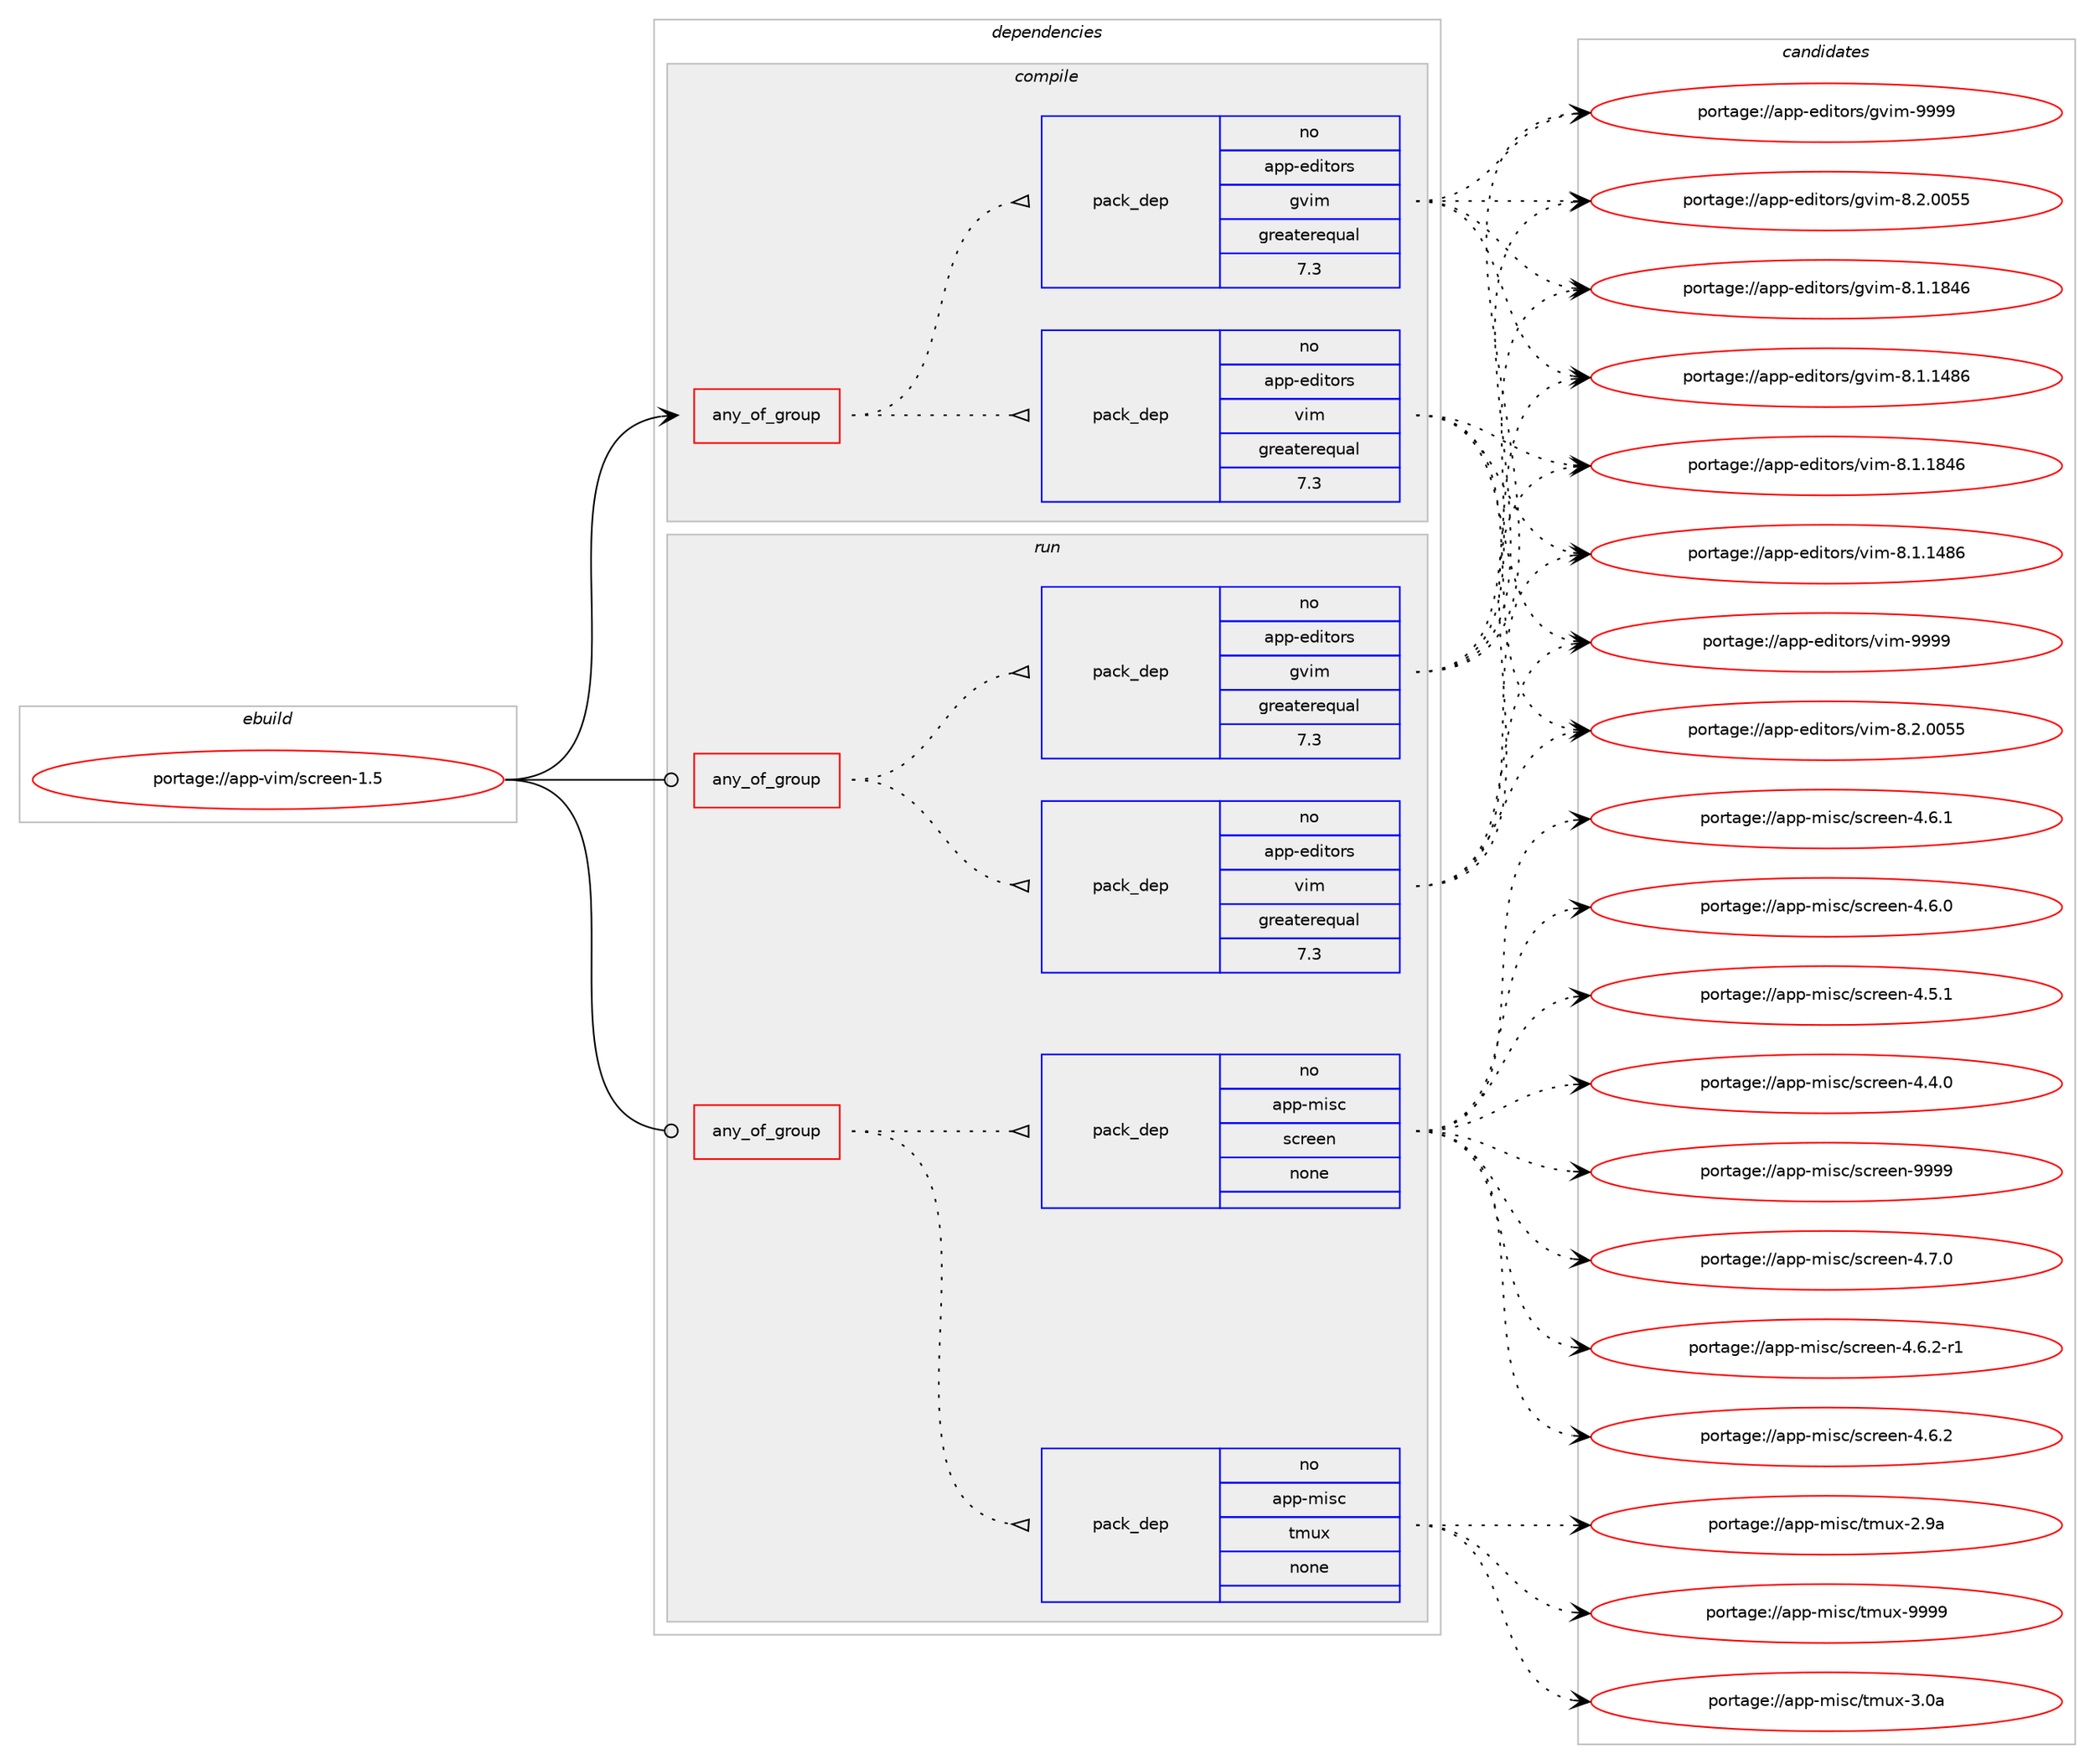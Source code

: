 digraph prolog {

# *************
# Graph options
# *************

newrank=true;
concentrate=true;
compound=true;
graph [rankdir=LR,fontname=Helvetica,fontsize=10,ranksep=1.5];#, ranksep=2.5, nodesep=0.2];
edge  [arrowhead=vee];
node  [fontname=Helvetica,fontsize=10];

# **********
# The ebuild
# **********

subgraph cluster_leftcol {
color=gray;
rank=same;
label=<<i>ebuild</i>>;
id [label="portage://app-vim/screen-1.5", color=red, width=4, href="../app-vim/screen-1.5.svg"];
}

# ****************
# The dependencies
# ****************

subgraph cluster_midcol {
color=gray;
label=<<i>dependencies</i>>;
subgraph cluster_compile {
fillcolor="#eeeeee";
style=filled;
label=<<i>compile</i>>;
subgraph any7279 {
dependency589383 [label=<<TABLE BORDER="0" CELLBORDER="1" CELLSPACING="0" CELLPADDING="4"><TR><TD CELLPADDING="10">any_of_group</TD></TR></TABLE>>, shape=none, color=red];subgraph pack442688 {
dependency589384 [label=<<TABLE BORDER="0" CELLBORDER="1" CELLSPACING="0" CELLPADDING="4" WIDTH="220"><TR><TD ROWSPAN="6" CELLPADDING="30">pack_dep</TD></TR><TR><TD WIDTH="110">no</TD></TR><TR><TD>app-editors</TD></TR><TR><TD>vim</TD></TR><TR><TD>greaterequal</TD></TR><TR><TD>7.3</TD></TR></TABLE>>, shape=none, color=blue];
}
dependency589383:e -> dependency589384:w [weight=20,style="dotted",arrowhead="oinv"];
subgraph pack442689 {
dependency589385 [label=<<TABLE BORDER="0" CELLBORDER="1" CELLSPACING="0" CELLPADDING="4" WIDTH="220"><TR><TD ROWSPAN="6" CELLPADDING="30">pack_dep</TD></TR><TR><TD WIDTH="110">no</TD></TR><TR><TD>app-editors</TD></TR><TR><TD>gvim</TD></TR><TR><TD>greaterequal</TD></TR><TR><TD>7.3</TD></TR></TABLE>>, shape=none, color=blue];
}
dependency589383:e -> dependency589385:w [weight=20,style="dotted",arrowhead="oinv"];
}
id:e -> dependency589383:w [weight=20,style="solid",arrowhead="vee"];
}
subgraph cluster_compileandrun {
fillcolor="#eeeeee";
style=filled;
label=<<i>compile and run</i>>;
}
subgraph cluster_run {
fillcolor="#eeeeee";
style=filled;
label=<<i>run</i>>;
subgraph any7280 {
dependency589386 [label=<<TABLE BORDER="0" CELLBORDER="1" CELLSPACING="0" CELLPADDING="4"><TR><TD CELLPADDING="10">any_of_group</TD></TR></TABLE>>, shape=none, color=red];subgraph pack442690 {
dependency589387 [label=<<TABLE BORDER="0" CELLBORDER="1" CELLSPACING="0" CELLPADDING="4" WIDTH="220"><TR><TD ROWSPAN="6" CELLPADDING="30">pack_dep</TD></TR><TR><TD WIDTH="110">no</TD></TR><TR><TD>app-editors</TD></TR><TR><TD>vim</TD></TR><TR><TD>greaterequal</TD></TR><TR><TD>7.3</TD></TR></TABLE>>, shape=none, color=blue];
}
dependency589386:e -> dependency589387:w [weight=20,style="dotted",arrowhead="oinv"];
subgraph pack442691 {
dependency589388 [label=<<TABLE BORDER="0" CELLBORDER="1" CELLSPACING="0" CELLPADDING="4" WIDTH="220"><TR><TD ROWSPAN="6" CELLPADDING="30">pack_dep</TD></TR><TR><TD WIDTH="110">no</TD></TR><TR><TD>app-editors</TD></TR><TR><TD>gvim</TD></TR><TR><TD>greaterequal</TD></TR><TR><TD>7.3</TD></TR></TABLE>>, shape=none, color=blue];
}
dependency589386:e -> dependency589388:w [weight=20,style="dotted",arrowhead="oinv"];
}
id:e -> dependency589386:w [weight=20,style="solid",arrowhead="odot"];
subgraph any7281 {
dependency589389 [label=<<TABLE BORDER="0" CELLBORDER="1" CELLSPACING="0" CELLPADDING="4"><TR><TD CELLPADDING="10">any_of_group</TD></TR></TABLE>>, shape=none, color=red];subgraph pack442692 {
dependency589390 [label=<<TABLE BORDER="0" CELLBORDER="1" CELLSPACING="0" CELLPADDING="4" WIDTH="220"><TR><TD ROWSPAN="6" CELLPADDING="30">pack_dep</TD></TR><TR><TD WIDTH="110">no</TD></TR><TR><TD>app-misc</TD></TR><TR><TD>screen</TD></TR><TR><TD>none</TD></TR><TR><TD></TD></TR></TABLE>>, shape=none, color=blue];
}
dependency589389:e -> dependency589390:w [weight=20,style="dotted",arrowhead="oinv"];
subgraph pack442693 {
dependency589391 [label=<<TABLE BORDER="0" CELLBORDER="1" CELLSPACING="0" CELLPADDING="4" WIDTH="220"><TR><TD ROWSPAN="6" CELLPADDING="30">pack_dep</TD></TR><TR><TD WIDTH="110">no</TD></TR><TR><TD>app-misc</TD></TR><TR><TD>tmux</TD></TR><TR><TD>none</TD></TR><TR><TD></TD></TR></TABLE>>, shape=none, color=blue];
}
dependency589389:e -> dependency589391:w [weight=20,style="dotted",arrowhead="oinv"];
}
id:e -> dependency589389:w [weight=20,style="solid",arrowhead="odot"];
}
}

# **************
# The candidates
# **************

subgraph cluster_choices {
rank=same;
color=gray;
label=<<i>candidates</i>>;

subgraph choice442688 {
color=black;
nodesep=1;
choice9711211245101100105116111114115471181051094557575757 [label="portage://app-editors/vim-9999", color=red, width=4,href="../app-editors/vim-9999.svg"];
choice971121124510110010511611111411547118105109455646504648485353 [label="portage://app-editors/vim-8.2.0055", color=red, width=4,href="../app-editors/vim-8.2.0055.svg"];
choice971121124510110010511611111411547118105109455646494649565254 [label="portage://app-editors/vim-8.1.1846", color=red, width=4,href="../app-editors/vim-8.1.1846.svg"];
choice971121124510110010511611111411547118105109455646494649525654 [label="portage://app-editors/vim-8.1.1486", color=red, width=4,href="../app-editors/vim-8.1.1486.svg"];
dependency589384:e -> choice9711211245101100105116111114115471181051094557575757:w [style=dotted,weight="100"];
dependency589384:e -> choice971121124510110010511611111411547118105109455646504648485353:w [style=dotted,weight="100"];
dependency589384:e -> choice971121124510110010511611111411547118105109455646494649565254:w [style=dotted,weight="100"];
dependency589384:e -> choice971121124510110010511611111411547118105109455646494649525654:w [style=dotted,weight="100"];
}
subgraph choice442689 {
color=black;
nodesep=1;
choice9711211245101100105116111114115471031181051094557575757 [label="portage://app-editors/gvim-9999", color=red, width=4,href="../app-editors/gvim-9999.svg"];
choice971121124510110010511611111411547103118105109455646504648485353 [label="portage://app-editors/gvim-8.2.0055", color=red, width=4,href="../app-editors/gvim-8.2.0055.svg"];
choice971121124510110010511611111411547103118105109455646494649565254 [label="portage://app-editors/gvim-8.1.1846", color=red, width=4,href="../app-editors/gvim-8.1.1846.svg"];
choice971121124510110010511611111411547103118105109455646494649525654 [label="portage://app-editors/gvim-8.1.1486", color=red, width=4,href="../app-editors/gvim-8.1.1486.svg"];
dependency589385:e -> choice9711211245101100105116111114115471031181051094557575757:w [style=dotted,weight="100"];
dependency589385:e -> choice971121124510110010511611111411547103118105109455646504648485353:w [style=dotted,weight="100"];
dependency589385:e -> choice971121124510110010511611111411547103118105109455646494649565254:w [style=dotted,weight="100"];
dependency589385:e -> choice971121124510110010511611111411547103118105109455646494649525654:w [style=dotted,weight="100"];
}
subgraph choice442690 {
color=black;
nodesep=1;
choice9711211245101100105116111114115471181051094557575757 [label="portage://app-editors/vim-9999", color=red, width=4,href="../app-editors/vim-9999.svg"];
choice971121124510110010511611111411547118105109455646504648485353 [label="portage://app-editors/vim-8.2.0055", color=red, width=4,href="../app-editors/vim-8.2.0055.svg"];
choice971121124510110010511611111411547118105109455646494649565254 [label="portage://app-editors/vim-8.1.1846", color=red, width=4,href="../app-editors/vim-8.1.1846.svg"];
choice971121124510110010511611111411547118105109455646494649525654 [label="portage://app-editors/vim-8.1.1486", color=red, width=4,href="../app-editors/vim-8.1.1486.svg"];
dependency589387:e -> choice9711211245101100105116111114115471181051094557575757:w [style=dotted,weight="100"];
dependency589387:e -> choice971121124510110010511611111411547118105109455646504648485353:w [style=dotted,weight="100"];
dependency589387:e -> choice971121124510110010511611111411547118105109455646494649565254:w [style=dotted,weight="100"];
dependency589387:e -> choice971121124510110010511611111411547118105109455646494649525654:w [style=dotted,weight="100"];
}
subgraph choice442691 {
color=black;
nodesep=1;
choice9711211245101100105116111114115471031181051094557575757 [label="portage://app-editors/gvim-9999", color=red, width=4,href="../app-editors/gvim-9999.svg"];
choice971121124510110010511611111411547103118105109455646504648485353 [label="portage://app-editors/gvim-8.2.0055", color=red, width=4,href="../app-editors/gvim-8.2.0055.svg"];
choice971121124510110010511611111411547103118105109455646494649565254 [label="portage://app-editors/gvim-8.1.1846", color=red, width=4,href="../app-editors/gvim-8.1.1846.svg"];
choice971121124510110010511611111411547103118105109455646494649525654 [label="portage://app-editors/gvim-8.1.1486", color=red, width=4,href="../app-editors/gvim-8.1.1486.svg"];
dependency589388:e -> choice9711211245101100105116111114115471031181051094557575757:w [style=dotted,weight="100"];
dependency589388:e -> choice971121124510110010511611111411547103118105109455646504648485353:w [style=dotted,weight="100"];
dependency589388:e -> choice971121124510110010511611111411547103118105109455646494649565254:w [style=dotted,weight="100"];
dependency589388:e -> choice971121124510110010511611111411547103118105109455646494649525654:w [style=dotted,weight="100"];
}
subgraph choice442692 {
color=black;
nodesep=1;
choice97112112451091051159947115991141011011104557575757 [label="portage://app-misc/screen-9999", color=red, width=4,href="../app-misc/screen-9999.svg"];
choice9711211245109105115994711599114101101110455246554648 [label="portage://app-misc/screen-4.7.0", color=red, width=4,href="../app-misc/screen-4.7.0.svg"];
choice97112112451091051159947115991141011011104552465446504511449 [label="portage://app-misc/screen-4.6.2-r1", color=red, width=4,href="../app-misc/screen-4.6.2-r1.svg"];
choice9711211245109105115994711599114101101110455246544650 [label="portage://app-misc/screen-4.6.2", color=red, width=4,href="../app-misc/screen-4.6.2.svg"];
choice9711211245109105115994711599114101101110455246544649 [label="portage://app-misc/screen-4.6.1", color=red, width=4,href="../app-misc/screen-4.6.1.svg"];
choice9711211245109105115994711599114101101110455246544648 [label="portage://app-misc/screen-4.6.0", color=red, width=4,href="../app-misc/screen-4.6.0.svg"];
choice9711211245109105115994711599114101101110455246534649 [label="portage://app-misc/screen-4.5.1", color=red, width=4,href="../app-misc/screen-4.5.1.svg"];
choice9711211245109105115994711599114101101110455246524648 [label="portage://app-misc/screen-4.4.0", color=red, width=4,href="../app-misc/screen-4.4.0.svg"];
dependency589390:e -> choice97112112451091051159947115991141011011104557575757:w [style=dotted,weight="100"];
dependency589390:e -> choice9711211245109105115994711599114101101110455246554648:w [style=dotted,weight="100"];
dependency589390:e -> choice97112112451091051159947115991141011011104552465446504511449:w [style=dotted,weight="100"];
dependency589390:e -> choice9711211245109105115994711599114101101110455246544650:w [style=dotted,weight="100"];
dependency589390:e -> choice9711211245109105115994711599114101101110455246544649:w [style=dotted,weight="100"];
dependency589390:e -> choice9711211245109105115994711599114101101110455246544648:w [style=dotted,weight="100"];
dependency589390:e -> choice9711211245109105115994711599114101101110455246534649:w [style=dotted,weight="100"];
dependency589390:e -> choice9711211245109105115994711599114101101110455246524648:w [style=dotted,weight="100"];
}
subgraph choice442693 {
color=black;
nodesep=1;
choice971121124510910511599471161091171204557575757 [label="portage://app-misc/tmux-9999", color=red, width=4,href="../app-misc/tmux-9999.svg"];
choice971121124510910511599471161091171204551464897 [label="portage://app-misc/tmux-3.0a", color=red, width=4,href="../app-misc/tmux-3.0a.svg"];
choice971121124510910511599471161091171204550465797 [label="portage://app-misc/tmux-2.9a", color=red, width=4,href="../app-misc/tmux-2.9a.svg"];
dependency589391:e -> choice971121124510910511599471161091171204557575757:w [style=dotted,weight="100"];
dependency589391:e -> choice971121124510910511599471161091171204551464897:w [style=dotted,weight="100"];
dependency589391:e -> choice971121124510910511599471161091171204550465797:w [style=dotted,weight="100"];
}
}

}
